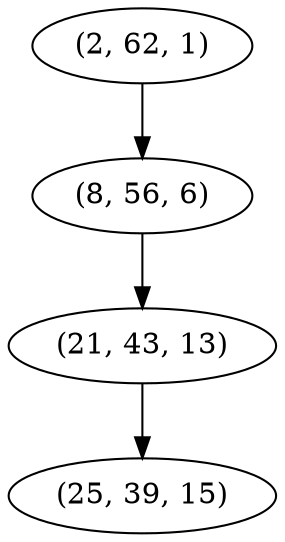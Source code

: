 digraph tree {
    "(2, 62, 1)";
    "(8, 56, 6)";
    "(21, 43, 13)";
    "(25, 39, 15)";
    "(2, 62, 1)" -> "(8, 56, 6)";
    "(8, 56, 6)" -> "(21, 43, 13)";
    "(21, 43, 13)" -> "(25, 39, 15)";
}
